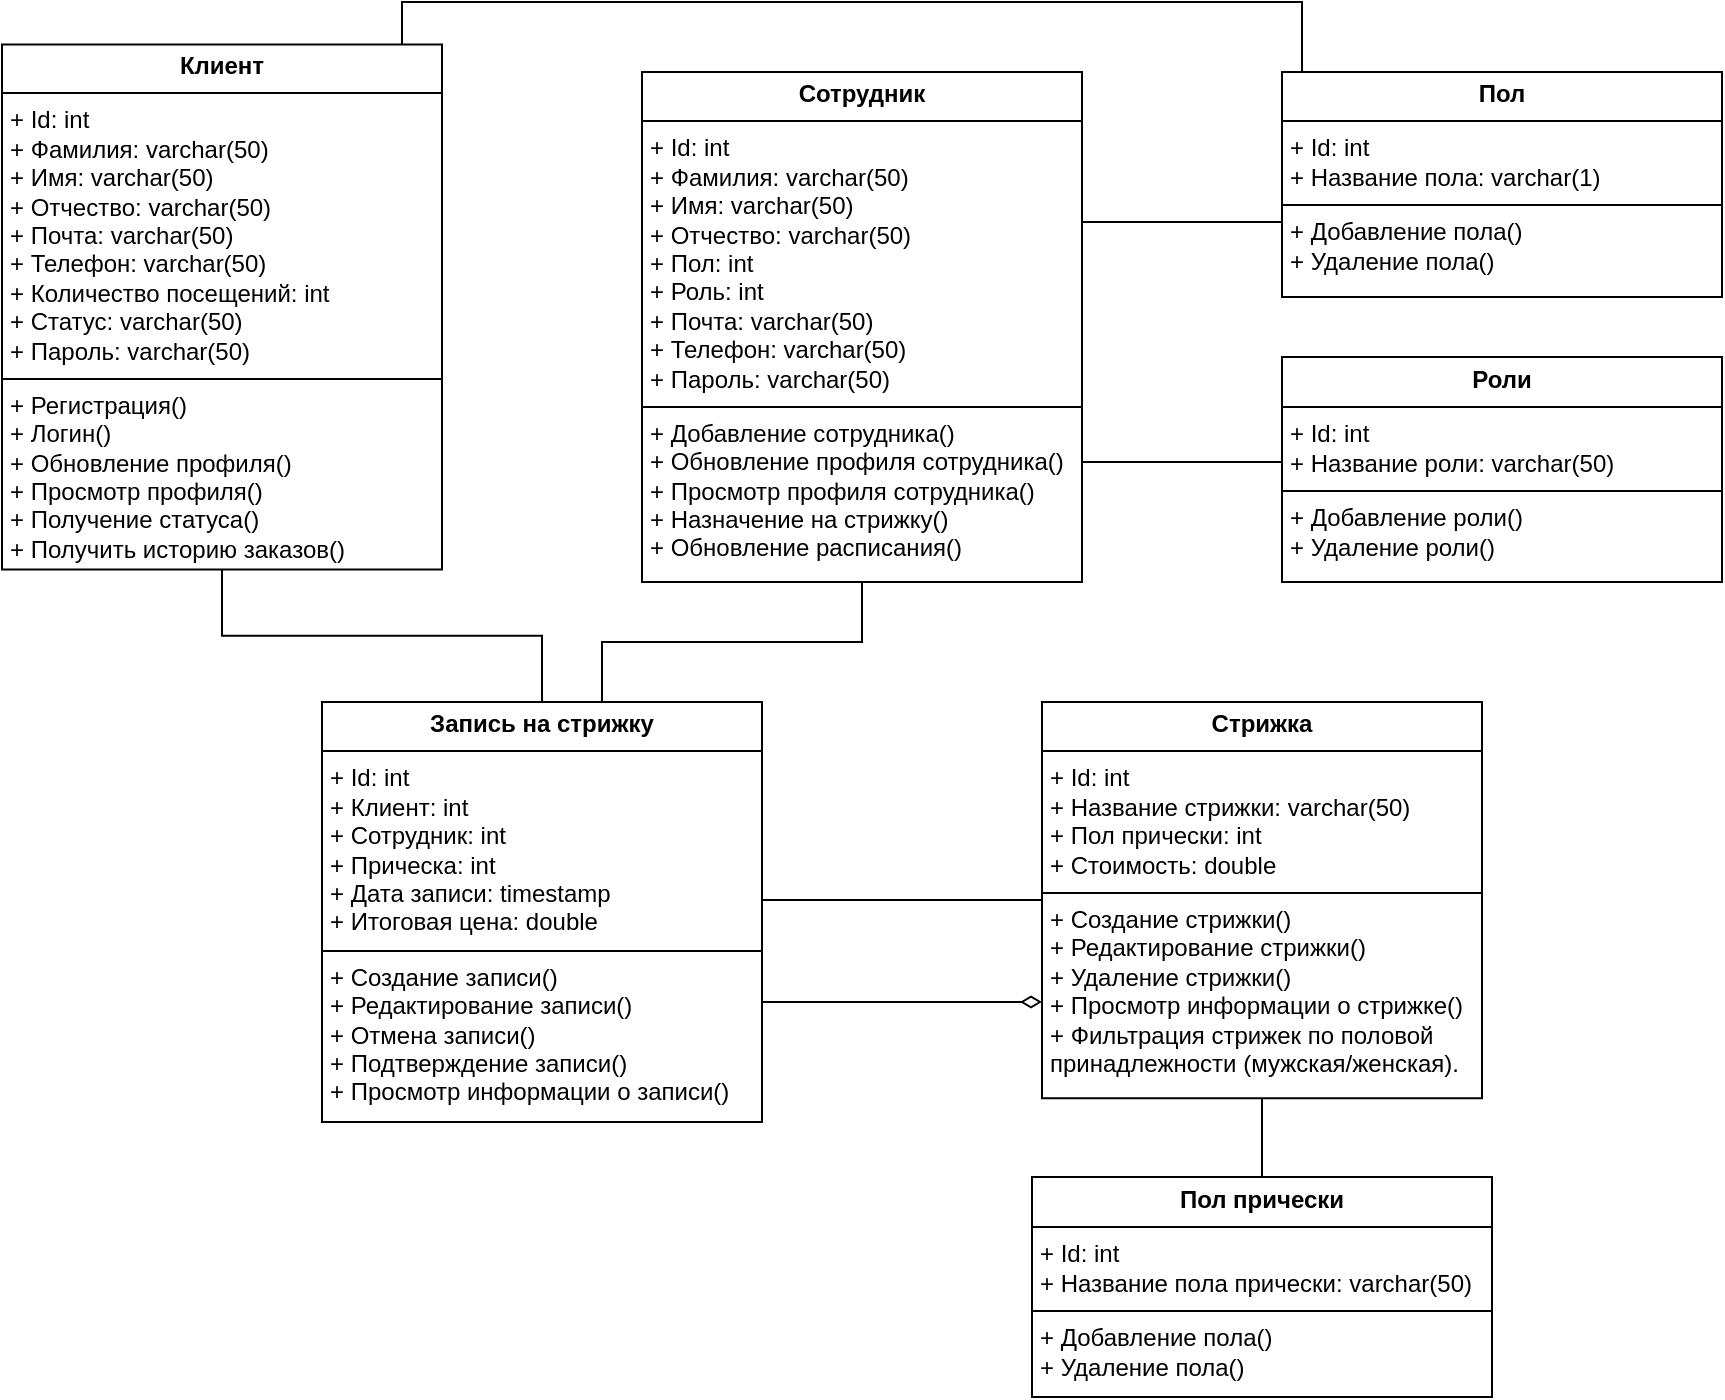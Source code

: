 <mxfile version="26.1.0">
  <diagram name="Страница — 1" id="TQ-H9h75yCIkFWexU4NY">
    <mxGraphModel dx="862" dy="1273" grid="1" gridSize="10" guides="1" tooltips="1" connect="1" arrows="1" fold="1" page="1" pageScale="1" pageWidth="827" pageHeight="1169" math="0" shadow="0">
      <root>
        <mxCell id="0" />
        <mxCell id="1" parent="0" />
        <mxCell id="YKLSHJSsX2270s0rV5PW-2" value="&lt;p style=&quot;margin:0px;margin-top:4px;text-align:center;&quot;&gt;&lt;b&gt;Клиент&lt;/b&gt;&lt;/p&gt;&lt;hr size=&quot;1&quot; style=&quot;border-style:solid;&quot;&gt;&lt;p style=&quot;margin:0px;margin-left:4px;&quot;&gt;+ Id: int&lt;/p&gt;&lt;p style=&quot;margin:0px;margin-left:4px;&quot;&gt;+ Фамилия: varchar(50)&lt;/p&gt;&lt;p style=&quot;margin:0px;margin-left:4px;&quot;&gt;+ Имя:&amp;nbsp;&lt;span style=&quot;background-color: transparent; color: light-dark(rgb(0, 0, 0), rgb(255, 255, 255));&quot;&gt;varchar(50)&lt;/span&gt;&lt;/p&gt;&lt;p style=&quot;margin:0px;margin-left:4px;&quot;&gt;+ Отчество:&amp;nbsp;&lt;span style=&quot;background-color: transparent; color: light-dark(rgb(0, 0, 0), rgb(255, 255, 255));&quot;&gt;varchar(50)&lt;/span&gt;&lt;/p&gt;&lt;p style=&quot;margin:0px;margin-left:4px;&quot;&gt;+ Почта:&amp;nbsp;&lt;span style=&quot;color: light-dark(rgb(0, 0, 0), rgb(255, 255, 255)); background-color: transparent;&quot;&gt;varchar(50)&lt;/span&gt;&lt;/p&gt;&lt;p style=&quot;margin:0px;margin-left:4px;&quot;&gt;+ Телефон:&amp;nbsp;&lt;span style=&quot;color: light-dark(rgb(0, 0, 0), rgb(255, 255, 255)); background-color: transparent;&quot;&gt;varchar(50)&lt;/span&gt;&lt;/p&gt;&lt;p style=&quot;margin:0px;margin-left:4px;&quot;&gt;+ Количество посещений:&amp;nbsp;&lt;span style=&quot;color: light-dark(rgb(0, 0, 0), rgb(255, 255, 255)); background-color: transparent;&quot;&gt;int&lt;/span&gt;&lt;br&gt;+ Статус:&amp;nbsp;&lt;span style=&quot;color: light-dark(rgb(0, 0, 0), rgb(255, 255, 255)); background-color: transparent;&quot;&gt;varchar(50)&lt;/span&gt;&lt;/p&gt;&lt;p style=&quot;margin:0px;margin-left:4px;&quot;&gt;+ Пароль: varchar(50)&lt;span style=&quot;color: light-dark(rgb(0, 0, 0), rgb(255, 255, 255)); background-color: transparent;&quot;&gt;&lt;/span&gt;&lt;/p&gt;&lt;hr size=&quot;1&quot; style=&quot;border-style:solid;&quot;&gt;&lt;p style=&quot;margin:0px;margin-left:4px;&quot;&gt;+ Регистрация()&lt;br&gt;+ Логин()&lt;/p&gt;&lt;p style=&quot;margin:0px;margin-left:4px;&quot;&gt;+ Обновление профиля()&lt;/p&gt;&lt;p style=&quot;margin:0px;margin-left:4px;&quot;&gt;+ Просмотр профиля()&lt;/p&gt;&lt;p style=&quot;margin:0px;margin-left:4px;&quot;&gt;+ Получение статуса()&lt;/p&gt;&lt;p style=&quot;margin:0px;margin-left:4px;&quot;&gt;+ Получить историю заказов()&lt;/p&gt;" style="verticalAlign=top;align=left;overflow=fill;html=1;whiteSpace=wrap;" vertex="1" parent="1">
          <mxGeometry x="80" y="221.25" width="220" height="262.5" as="geometry" />
        </mxCell>
        <mxCell id="YKLSHJSsX2270s0rV5PW-3" value="&lt;p style=&quot;margin:0px;margin-top:4px;text-align:center;&quot;&gt;&lt;b&gt;Сотрудник&lt;/b&gt;&lt;/p&gt;&lt;hr size=&quot;1&quot; style=&quot;border-style:solid;&quot;&gt;&lt;p style=&quot;margin:0px;margin-left:4px;&quot;&gt;+ Id: int&lt;/p&gt;&lt;p style=&quot;margin:0px;margin-left:4px;&quot;&gt;+ Фамилия: varchar(50)&lt;/p&gt;&lt;p style=&quot;margin:0px;margin-left:4px;&quot;&gt;+ Имя:&amp;nbsp;&lt;span style=&quot;background-color: transparent; color: light-dark(rgb(0, 0, 0), rgb(255, 255, 255));&quot;&gt;varchar(50)&lt;/span&gt;&lt;/p&gt;&lt;p style=&quot;margin:0px;margin-left:4px;&quot;&gt;+ Отчество:&amp;nbsp;&lt;span style=&quot;background-color: transparent; color: light-dark(rgb(0, 0, 0), rgb(255, 255, 255));&quot;&gt;varchar(50)&lt;/span&gt;&lt;/p&gt;&lt;p style=&quot;margin:0px;margin-left:4px;&quot;&gt;&lt;span style=&quot;background-color: transparent; color: light-dark(rgb(0, 0, 0), rgb(255, 255, 255));&quot;&gt;+ Пол: int&lt;/span&gt;&lt;/p&gt;&lt;p style=&quot;margin:0px;margin-left:4px;&quot;&gt;+ Роль:&amp;nbsp;&lt;span style=&quot;color: light-dark(rgb(0, 0, 0), rgb(255, 255, 255)); background-color: transparent;&quot;&gt;int&amp;nbsp;&lt;/span&gt;&lt;/p&gt;&lt;p style=&quot;margin:0px;margin-left:4px;&quot;&gt;&lt;span style=&quot;color: light-dark(rgb(0, 0, 0), rgb(255, 255, 255)); background-color: transparent;&quot;&gt;+ Почта:&amp;nbsp;&lt;/span&gt;&lt;span style=&quot;background-color: transparent; color: light-dark(rgb(0, 0, 0), rgb(255, 255, 255));&quot;&gt;varchar(50)&lt;/span&gt;&lt;/p&gt;&lt;p style=&quot;margin:0px;margin-left:4px;&quot;&gt;+ Телефон:&amp;nbsp;&lt;span style=&quot;color: light-dark(rgb(0, 0, 0), rgb(255, 255, 255)); background-color: transparent;&quot;&gt;varchar(50)&lt;/span&gt;&lt;/p&gt;&lt;p style=&quot;margin:0px;margin-left:4px;&quot;&gt;&lt;span style=&quot;color: light-dark(rgb(0, 0, 0), rgb(255, 255, 255)); background-color: transparent;&quot;&gt;+ Пароль: varchar(50)&lt;/span&gt;&lt;/p&gt;&lt;hr size=&quot;1&quot; style=&quot;border-style:solid;&quot;&gt;&lt;p style=&quot;margin:0px;margin-left:4px;&quot;&gt;+ Добавление сотрудника()&lt;/p&gt;&lt;p style=&quot;margin:0px;margin-left:4px;&quot;&gt;+ Обновление профиля сотрудника()&lt;/p&gt;&lt;p style=&quot;margin:0px;margin-left:4px;&quot;&gt;+ Просмотр профиля сотрудника()&lt;/p&gt;&lt;p style=&quot;margin:0px;margin-left:4px;&quot;&gt;+ Назначение на стрижку()&lt;/p&gt;&lt;p style=&quot;margin:0px;margin-left:4px;&quot;&gt;+ Обновление расписания()&lt;/p&gt;" style="verticalAlign=top;align=left;overflow=fill;html=1;whiteSpace=wrap;" vertex="1" parent="1">
          <mxGeometry x="400" y="235" width="220" height="255" as="geometry" />
        </mxCell>
        <mxCell id="YKLSHJSsX2270s0rV5PW-4" value="&lt;p style=&quot;margin:0px;margin-top:4px;text-align:center;&quot;&gt;&lt;b&gt;Роли&lt;/b&gt;&lt;/p&gt;&lt;hr size=&quot;1&quot; style=&quot;border-style:solid;&quot;&gt;&lt;p style=&quot;margin:0px;margin-left:4px;&quot;&gt;+ Id: int&lt;/p&gt;&lt;p style=&quot;margin:0px;margin-left:4px;&quot;&gt;+ Название роли: varchar(50)&lt;/p&gt;&lt;hr size=&quot;1&quot; style=&quot;border-style:solid;&quot;&gt;&lt;p style=&quot;margin:0px;margin-left:4px;&quot;&gt;+ Добавление роли()&lt;/p&gt;&lt;p style=&quot;margin:0px;margin-left:4px;&quot;&gt;+ Удаление роли()&lt;/p&gt;" style="verticalAlign=top;align=left;overflow=fill;html=1;whiteSpace=wrap;" vertex="1" parent="1">
          <mxGeometry x="720" y="377.5" width="220" height="112.5" as="geometry" />
        </mxCell>
        <mxCell id="YKLSHJSsX2270s0rV5PW-5" value="&lt;p style=&quot;margin:0px;margin-top:4px;text-align:center;&quot;&gt;&lt;b&gt;Стрижка&lt;/b&gt;&lt;/p&gt;&lt;hr size=&quot;1&quot; style=&quot;border-style:solid;&quot;&gt;&lt;p style=&quot;margin:0px;margin-left:4px;&quot;&gt;+ Id: int&lt;/p&gt;&lt;p style=&quot;margin:0px;margin-left:4px;&quot;&gt;+ Название стрижки: varchar(50)&lt;/p&gt;&lt;p style=&quot;margin:0px;margin-left:4px;&quot;&gt;+ Пол прически: int&lt;/p&gt;&lt;p style=&quot;margin:0px;margin-left:4px;&quot;&gt;+ Стоимость: double&lt;/p&gt;&lt;hr size=&quot;1&quot; style=&quot;border-style:solid;&quot;&gt;&lt;p style=&quot;margin:0px;margin-left:4px;&quot;&gt;+ Создание стрижки()&lt;br&gt;+ Редактирование стрижки()&lt;/p&gt;&lt;p style=&quot;margin:0px;margin-left:4px;&quot;&gt;+&amp;nbsp;Удаление стрижки()&lt;/p&gt;&lt;p style=&quot;margin:0px;margin-left:4px;&quot;&gt;+&amp;nbsp;Просмотр информации о стрижке()&lt;/p&gt;&lt;p style=&quot;margin:0px;margin-left:4px;&quot;&gt;+ Фильтрация стрижек по половой принадлежности (мужская/женская).&lt;/p&gt;" style="verticalAlign=top;align=left;overflow=fill;html=1;whiteSpace=wrap;" vertex="1" parent="1">
          <mxGeometry x="600" y="550" width="220" height="198.12" as="geometry" />
        </mxCell>
        <mxCell id="YKLSHJSsX2270s0rV5PW-8" value="&lt;p style=&quot;margin:0px;margin-top:4px;text-align:center;&quot;&gt;&lt;span style=&quot;background-color: transparent; color: light-dark(rgb(0, 0, 0), rgb(255, 255, 255)); text-align: left;&quot;&gt;&lt;b&gt;Запись на стрижку&lt;/b&gt;&lt;/span&gt;&lt;/p&gt;&lt;hr size=&quot;1&quot; style=&quot;border-style:solid;&quot;&gt;&lt;p style=&quot;margin:0px;margin-left:4px;&quot;&gt;+ Id: int&lt;/p&gt;&lt;p style=&quot;margin:0px;margin-left:4px;&quot;&gt;+ Клиент: int&lt;/p&gt;&lt;p style=&quot;margin:0px;margin-left:4px;&quot;&gt;+ Сотрудник: int&lt;/p&gt;&lt;p style=&quot;margin:0px;margin-left:4px;&quot;&gt;+ Прическа: int&lt;/p&gt;&lt;p style=&quot;margin:0px;margin-left:4px;&quot;&gt;+ Дата записи: timestamp&lt;/p&gt;&lt;p style=&quot;margin:0px;margin-left:4px;&quot;&gt;+ Итоговая цена:&amp;nbsp;&lt;span style=&quot;color: light-dark(rgb(0, 0, 0), rgb(255, 255, 255)); background-color: transparent;&quot;&gt;double&lt;/span&gt;&lt;/p&gt;&lt;hr size=&quot;1&quot; style=&quot;border-style:solid;&quot;&gt;&lt;p style=&quot;margin:0px;margin-left:4px;&quot;&gt;+ Создание записи()&lt;/p&gt;&lt;p style=&quot;margin: 0px 0px 0px 4px;&quot;&gt;+ Редактирование записи()&lt;/p&gt;&lt;p style=&quot;margin: 0px 0px 0px 4px;&quot;&gt;+ Отмена записи()&lt;/p&gt;&lt;p style=&quot;margin: 0px 0px 0px 4px;&quot;&gt;+ Подтверждение записи()&lt;/p&gt;&lt;p style=&quot;margin: 0px 0px 0px 4px;&quot;&gt;&lt;span style=&quot;background-color: transparent; color: light-dark(rgb(0, 0, 0), rgb(255, 255, 255));&quot;&gt;+&amp;nbsp;&lt;/span&gt;Просмотр информации о записи&lt;span style=&quot;background-color: transparent; color: light-dark(rgb(0, 0, 0), rgb(255, 255, 255));&quot;&gt;()&lt;/span&gt;&lt;/p&gt;&lt;p style=&quot;margin:0px;margin-left:4px;&quot;&gt;&lt;br&gt;&lt;/p&gt;" style="verticalAlign=top;align=left;overflow=fill;html=1;whiteSpace=wrap;" vertex="1" parent="1">
          <mxGeometry x="240" y="550" width="220" height="210" as="geometry" />
        </mxCell>
        <mxCell id="YKLSHJSsX2270s0rV5PW-9" style="edgeStyle=none;curved=1;rounded=0;orthogonalLoop=1;jettySize=auto;html=1;exitX=0.75;exitY=0;exitDx=0;exitDy=0;fontSize=12;startSize=8;endSize=8;" edge="1" parent="1" source="YKLSHJSsX2270s0rV5PW-5" target="YKLSHJSsX2270s0rV5PW-5">
          <mxGeometry relative="1" as="geometry" />
        </mxCell>
        <mxCell id="YKLSHJSsX2270s0rV5PW-10" value="&lt;p style=&quot;margin:0px;margin-top:4px;text-align:center;&quot;&gt;&lt;b&gt;Пол&lt;/b&gt;&lt;/p&gt;&lt;hr size=&quot;1&quot; style=&quot;border-style:solid;&quot;&gt;&lt;p style=&quot;margin:0px;margin-left:4px;&quot;&gt;+ Id: int&lt;/p&gt;&lt;p style=&quot;margin:0px;margin-left:4px;&quot;&gt;+ Название пола: varchar(1)&lt;/p&gt;&lt;hr size=&quot;1&quot; style=&quot;border-style:solid;&quot;&gt;&lt;p style=&quot;margin:0px;margin-left:4px;&quot;&gt;+ Добавление пола()&lt;/p&gt;&lt;p style=&quot;margin:0px;margin-left:4px;&quot;&gt;+ Удаление пола()&lt;/p&gt;" style="verticalAlign=top;align=left;overflow=fill;html=1;whiteSpace=wrap;" vertex="1" parent="1">
          <mxGeometry x="720" y="235" width="220" height="112.5" as="geometry" />
        </mxCell>
        <mxCell id="YKLSHJSsX2270s0rV5PW-11" value="&lt;p style=&quot;margin:0px;margin-top:4px;text-align:center;&quot;&gt;&lt;b&gt;Пол прически&lt;/b&gt;&lt;/p&gt;&lt;hr size=&quot;1&quot; style=&quot;border-style:solid;&quot;&gt;&lt;p style=&quot;margin:0px;margin-left:4px;&quot;&gt;+ Id: int&lt;/p&gt;&lt;p style=&quot;margin:0px;margin-left:4px;&quot;&gt;+ Название пола прически: varchar(50)&lt;/p&gt;&lt;hr size=&quot;1&quot; style=&quot;border-style:solid;&quot;&gt;&lt;p style=&quot;margin:0px;margin-left:4px;&quot;&gt;+ Добавление пола()&lt;/p&gt;&lt;p style=&quot;margin:0px;margin-left:4px;&quot;&gt;+ Удаление пола()&lt;/p&gt;" style="verticalAlign=top;align=left;overflow=fill;html=1;whiteSpace=wrap;" vertex="1" parent="1">
          <mxGeometry x="595" y="787.5" width="230" height="110" as="geometry" />
        </mxCell>
        <mxCell id="YKLSHJSsX2270s0rV5PW-12" value="" style="endArrow=none;html=1;rounded=0;fontSize=12;startSize=8;endSize=8;endFill=0;edgeStyle=orthogonalEdgeStyle;startFill=0;" edge="1" parent="1" source="YKLSHJSsX2270s0rV5PW-2" target="YKLSHJSsX2270s0rV5PW-8">
          <mxGeometry width="50" height="50" relative="1" as="geometry">
            <mxPoint x="325" y="410" as="sourcePoint" />
            <mxPoint x="375" y="360" as="targetPoint" />
          </mxGeometry>
        </mxCell>
        <mxCell id="YKLSHJSsX2270s0rV5PW-13" value="" style="endArrow=none;html=1;rounded=0;fontSize=12;startSize=8;endSize=8;endFill=0;edgeStyle=orthogonalEdgeStyle;startFill=0;" edge="1" parent="1" source="YKLSHJSsX2270s0rV5PW-5" target="YKLSHJSsX2270s0rV5PW-11">
          <mxGeometry width="50" height="50" relative="1" as="geometry">
            <mxPoint x="390" y="850" as="sourcePoint" />
            <mxPoint x="550" y="916" as="targetPoint" />
          </mxGeometry>
        </mxCell>
        <mxCell id="YKLSHJSsX2270s0rV5PW-14" value="" style="endArrow=none;html=1;rounded=0;fontSize=12;startSize=8;endSize=8;endFill=0;edgeStyle=orthogonalEdgeStyle;startFill=0;" edge="1" parent="1" source="YKLSHJSsX2270s0rV5PW-3" target="YKLSHJSsX2270s0rV5PW-8">
          <mxGeometry width="50" height="50" relative="1" as="geometry">
            <mxPoint x="390" y="530" as="sourcePoint" />
            <mxPoint x="550" y="596" as="targetPoint" />
            <Array as="points">
              <mxPoint x="510" y="520" />
              <mxPoint x="380" y="520" />
            </Array>
          </mxGeometry>
        </mxCell>
        <mxCell id="YKLSHJSsX2270s0rV5PW-15" value="" style="endArrow=none;html=1;rounded=0;fontSize=12;startSize=8;endSize=8;endFill=0;edgeStyle=orthogonalEdgeStyle;startFill=0;" edge="1" parent="1" source="YKLSHJSsX2270s0rV5PW-5" target="YKLSHJSsX2270s0rV5PW-8">
          <mxGeometry width="50" height="50" relative="1" as="geometry">
            <mxPoint x="380" y="820" as="sourcePoint" />
            <mxPoint x="540" y="886" as="targetPoint" />
            <Array as="points">
              <mxPoint x="500" y="649" />
              <mxPoint x="500" y="649" />
            </Array>
          </mxGeometry>
        </mxCell>
        <mxCell id="YKLSHJSsX2270s0rV5PW-16" value="" style="endArrow=diamondThin;html=1;rounded=0;fontSize=12;startSize=8;endSize=8;endFill=0;edgeStyle=orthogonalEdgeStyle;" edge="1" parent="1" source="YKLSHJSsX2270s0rV5PW-8" target="YKLSHJSsX2270s0rV5PW-5">
          <mxGeometry width="50" height="50" relative="1" as="geometry">
            <mxPoint x="390" y="540" as="sourcePoint" />
            <mxPoint x="550" y="606" as="targetPoint" />
            <Array as="points">
              <mxPoint x="530" y="700" />
              <mxPoint x="530" y="700" />
            </Array>
          </mxGeometry>
        </mxCell>
        <mxCell id="YKLSHJSsX2270s0rV5PW-18" value="" style="endArrow=none;html=1;rounded=0;fontSize=12;startSize=8;endSize=8;endFill=0;edgeStyle=orthogonalEdgeStyle;startFill=0;" edge="1" parent="1" source="YKLSHJSsX2270s0rV5PW-4" target="YKLSHJSsX2270s0rV5PW-3">
          <mxGeometry width="50" height="50" relative="1" as="geometry">
            <mxPoint x="740" y="510" as="sourcePoint" />
            <mxPoint x="600" y="510" as="targetPoint" />
            <Array as="points">
              <mxPoint x="670" y="430" />
              <mxPoint x="670" y="430" />
            </Array>
          </mxGeometry>
        </mxCell>
        <mxCell id="YKLSHJSsX2270s0rV5PW-19" value="" style="endArrow=none;html=1;rounded=0;fontSize=12;startSize=8;endSize=8;endFill=0;edgeStyle=orthogonalEdgeStyle;startFill=0;" edge="1" parent="1" source="YKLSHJSsX2270s0rV5PW-10" target="YKLSHJSsX2270s0rV5PW-3">
          <mxGeometry width="50" height="50" relative="1" as="geometry">
            <mxPoint x="730" y="440" as="sourcePoint" />
            <mxPoint x="630" y="440" as="targetPoint" />
            <Array as="points">
              <mxPoint x="670" y="310" />
              <mxPoint x="670" y="310" />
            </Array>
          </mxGeometry>
        </mxCell>
        <mxCell id="YKLSHJSsX2270s0rV5PW-20" value="" style="endArrow=none;html=1;rounded=0;fontSize=12;startSize=8;endSize=8;endFill=0;edgeStyle=orthogonalEdgeStyle;startFill=0;" edge="1" parent="1" source="YKLSHJSsX2270s0rV5PW-10" target="YKLSHJSsX2270s0rV5PW-2">
          <mxGeometry width="50" height="50" relative="1" as="geometry">
            <mxPoint x="730" y="320" as="sourcePoint" />
            <mxPoint x="630" y="320" as="targetPoint" />
            <Array as="points">
              <mxPoint x="730" y="200" />
              <mxPoint x="280" y="200" />
            </Array>
          </mxGeometry>
        </mxCell>
      </root>
    </mxGraphModel>
  </diagram>
</mxfile>
